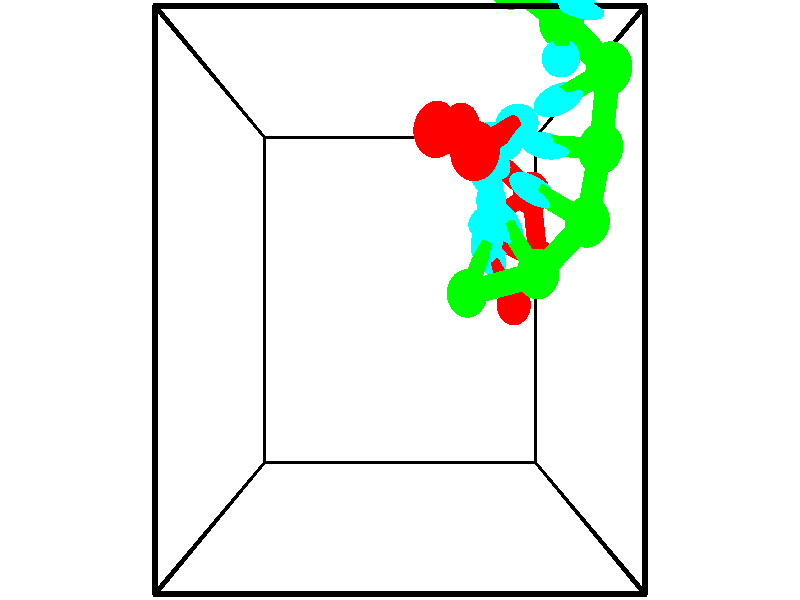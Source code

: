 // switches for output
#declare DRAW_BASES = 1; // possible values are 0, 1; only relevant for DNA ribbons
#declare DRAW_BASES_TYPE = 3; // possible values are 1, 2, 3; only relevant for DNA ribbons
#declare DRAW_FOG = 0; // set to 1 to enable fog

#include "colors.inc"

#include "transforms.inc"
background { rgb <1, 1, 1>}

#default {
   normal{
       ripples 0.25
       frequency 0.20
       turbulence 0.2
       lambda 5
   }
	finish {
		phong 0.1
		phong_size 40.
	}
}

// original window dimensions: 1024x640


// camera settings

camera {
	sky <-0, 1, 0>
	up <-0, 1, 0>
	right 1.6 * <1, 0, 0>
	location <2.5, 2.5, 11.1562>
	look_at <2.5, 2.5, 2.5>
	direction <0, 0, -8.6562>
	angle 67.0682
}


# declare cpy_camera_pos = <2.5, 2.5, 11.1562>;
# if (DRAW_FOG = 1)
fog {
	fog_type 2
	up vnormalize(cpy_camera_pos)
	color rgbt<1,1,1,0.3>
	distance 1e-5
	fog_alt 3e-3
	fog_offset 4
}
# end


// LIGHTS

# declare lum = 6;
global_settings {
	ambient_light rgb lum * <0.05, 0.05, 0.05>
	max_trace_level 15
}# declare cpy_direct_light_amount = 0.25;
light_source
{	1000 * <-1, -1, 1>,
	rgb lum * cpy_direct_light_amount
	parallel
}

light_source
{	1000 * <1, 1, -1>,
	rgb lum * cpy_direct_light_amount
	parallel
}

// strand 0

// nucleotide -1

// particle -1
sphere {
	<4.194384, 2.435839, 2.158806> 0.250000
	pigment { color rgbt <1,0,0,0> }
	no_shadow
}
cylinder {
	<4.022079, 2.778925, 2.046541>,  <3.918697, 2.984776, 1.979182>, 0.100000
	pigment { color rgbt <1,0,0,0> }
	no_shadow
}
cylinder {
	<4.022079, 2.778925, 2.046541>,  <4.194384, 2.435839, 2.158806>, 0.100000
	pigment { color rgbt <1,0,0,0> }
	no_shadow
}

// particle -1
sphere {
	<4.022079, 2.778925, 2.046541> 0.100000
	pigment { color rgbt <1,0,0,0> }
	no_shadow
}
sphere {
	0, 1
	scale<0.080000,0.200000,0.300000>
	matrix <-0.008856, 0.306961, 0.951681,
		0.902422, 0.412433, -0.124631,
		-0.430762, 0.857714, -0.280661,
		3.892851, 3.036239, 1.962343>
	pigment { color rgbt <0,1,1,0> }
	no_shadow
}
cylinder {
	<4.473685, 2.968473, 2.550208>,  <4.194384, 2.435839, 2.158806>, 0.130000
	pigment { color rgbt <1,0,0,0> }
	no_shadow
}

// nucleotide -1

// particle -1
sphere {
	<4.473685, 2.968473, 2.550208> 0.250000
	pigment { color rgbt <1,0,0,0> }
	no_shadow
}
cylinder {
	<4.121326, 3.118114, 2.434231>,  <3.909911, 3.207900, 2.364645>, 0.100000
	pigment { color rgbt <1,0,0,0> }
	no_shadow
}
cylinder {
	<4.121326, 3.118114, 2.434231>,  <4.473685, 2.968473, 2.550208>, 0.100000
	pigment { color rgbt <1,0,0,0> }
	no_shadow
}

// particle -1
sphere {
	<4.121326, 3.118114, 2.434231> 0.100000
	pigment { color rgbt <1,0,0,0> }
	no_shadow
}
sphere {
	0, 1
	scale<0.080000,0.200000,0.300000>
	matrix <-0.106960, 0.439396, 0.891903,
		0.461065, 0.816687, -0.347048,
		-0.880897, 0.374104, -0.289943,
		3.857058, 3.230346, 2.347248>
	pigment { color rgbt <0,1,1,0> }
	no_shadow
}
cylinder {
	<4.347587, 3.748405, 2.671062>,  <4.473685, 2.968473, 2.550208>, 0.130000
	pigment { color rgbt <1,0,0,0> }
	no_shadow
}

// nucleotide -1

// particle -1
sphere {
	<4.347587, 3.748405, 2.671062> 0.250000
	pigment { color rgbt <1,0,0,0> }
	no_shadow
}
cylinder {
	<3.993793, 3.570169, 2.726397>,  <3.781517, 3.463228, 2.759597>, 0.100000
	pigment { color rgbt <1,0,0,0> }
	no_shadow
}
cylinder {
	<3.993793, 3.570169, 2.726397>,  <4.347587, 3.748405, 2.671062>, 0.100000
	pigment { color rgbt <1,0,0,0> }
	no_shadow
}

// particle -1
sphere {
	<3.993793, 3.570169, 2.726397> 0.100000
	pigment { color rgbt <1,0,0,0> }
	no_shadow
}
sphere {
	0, 1
	scale<0.080000,0.200000,0.300000>
	matrix <-0.087702, 0.449993, 0.888715,
		-0.458253, 0.773922, -0.437091,
		-0.884484, -0.445590, 0.138336,
		3.728448, 3.436492, 2.767898>
	pigment { color rgbt <0,1,1,0> }
	no_shadow
}
cylinder {
	<3.754140, 4.201157, 2.684221>,  <4.347587, 3.748405, 2.671062>, 0.130000
	pigment { color rgbt <1,0,0,0> }
	no_shadow
}

// nucleotide -1

// particle -1
sphere {
	<3.754140, 4.201157, 2.684221> 0.250000
	pigment { color rgbt <1,0,0,0> }
	no_shadow
}
cylinder {
	<3.737576, 3.861290, 2.894497>,  <3.727637, 3.657370, 3.020663>, 0.100000
	pigment { color rgbt <1,0,0,0> }
	no_shadow
}
cylinder {
	<3.737576, 3.861290, 2.894497>,  <3.754140, 4.201157, 2.684221>, 0.100000
	pigment { color rgbt <1,0,0,0> }
	no_shadow
}

// particle -1
sphere {
	<3.737576, 3.861290, 2.894497> 0.100000
	pigment { color rgbt <1,0,0,0> }
	no_shadow
}
sphere {
	0, 1
	scale<0.080000,0.200000,0.300000>
	matrix <-0.038762, 0.527113, 0.848911,
		-0.998390, 0.014778, -0.054764,
		-0.041412, -0.849667, 0.525691,
		3.725152, 3.606390, 3.052204>
	pigment { color rgbt <0,1,1,0> }
	no_shadow
}
cylinder {
	<3.296379, 4.401468, 3.223447>,  <3.754140, 4.201157, 2.684221>, 0.130000
	pigment { color rgbt <1,0,0,0> }
	no_shadow
}

// nucleotide -1

// particle -1
sphere {
	<3.296379, 4.401468, 3.223447> 0.250000
	pigment { color rgbt <1,0,0,0> }
	no_shadow
}
cylinder {
	<3.459469, 4.069489, 3.375734>,  <3.557323, 3.870301, 3.467107>, 0.100000
	pigment { color rgbt <1,0,0,0> }
	no_shadow
}
cylinder {
	<3.459469, 4.069489, 3.375734>,  <3.296379, 4.401468, 3.223447>, 0.100000
	pigment { color rgbt <1,0,0,0> }
	no_shadow
}

// particle -1
sphere {
	<3.459469, 4.069489, 3.375734> 0.100000
	pigment { color rgbt <1,0,0,0> }
	no_shadow
}
sphere {
	0, 1
	scale<0.080000,0.200000,0.300000>
	matrix <0.118488, 0.461512, 0.879186,
		-0.905385, -0.313354, 0.286508,
		0.407724, -0.829949, 0.380717,
		3.581786, 3.820504, 3.489949>
	pigment { color rgbt <0,1,1,0> }
	no_shadow
}
cylinder {
	<2.948945, 4.262904, 3.807466>,  <3.296379, 4.401468, 3.223447>, 0.130000
	pigment { color rgbt <1,0,0,0> }
	no_shadow
}

// nucleotide -1

// particle -1
sphere {
	<2.948945, 4.262904, 3.807466> 0.250000
	pigment { color rgbt <1,0,0,0> }
	no_shadow
}
cylinder {
	<3.293701, 4.064466, 3.849483>,  <3.500555, 3.945404, 3.874694>, 0.100000
	pigment { color rgbt <1,0,0,0> }
	no_shadow
}
cylinder {
	<3.293701, 4.064466, 3.849483>,  <2.948945, 4.262904, 3.807466>, 0.100000
	pigment { color rgbt <1,0,0,0> }
	no_shadow
}

// particle -1
sphere {
	<3.293701, 4.064466, 3.849483> 0.100000
	pigment { color rgbt <1,0,0,0> }
	no_shadow
}
sphere {
	0, 1
	scale<0.080000,0.200000,0.300000>
	matrix <0.065266, 0.313950, 0.947194,
		-0.502875, -0.809522, 0.302969,
		0.861891, -0.496094, 0.105043,
		3.552269, 3.915638, 3.880996>
	pigment { color rgbt <0,1,1,0> }
	no_shadow
}
cylinder {
	<2.897728, 4.064367, 4.474621>,  <2.948945, 4.262904, 3.807466>, 0.130000
	pigment { color rgbt <1,0,0,0> }
	no_shadow
}

// nucleotide -1

// particle -1
sphere {
	<2.897728, 4.064367, 4.474621> 0.250000
	pigment { color rgbt <1,0,0,0> }
	no_shadow
}
cylinder {
	<3.290401, 4.021873, 4.411360>,  <3.526005, 3.996377, 4.373403>, 0.100000
	pigment { color rgbt <1,0,0,0> }
	no_shadow
}
cylinder {
	<3.290401, 4.021873, 4.411360>,  <2.897728, 4.064367, 4.474621>, 0.100000
	pigment { color rgbt <1,0,0,0> }
	no_shadow
}

// particle -1
sphere {
	<3.290401, 4.021873, 4.411360> 0.100000
	pigment { color rgbt <1,0,0,0> }
	no_shadow
}
sphere {
	0, 1
	scale<0.080000,0.200000,0.300000>
	matrix <0.185537, 0.344429, 0.920296,
		-0.043295, -0.932782, 0.357830,
		0.981683, -0.106235, -0.158154,
		3.584906, 3.990003, 4.363914>
	pigment { color rgbt <0,1,1,0> }
	no_shadow
}
cylinder {
	<3.258478, 3.757425, 5.037830>,  <2.897728, 4.064367, 4.474621>, 0.130000
	pigment { color rgbt <1,0,0,0> }
	no_shadow
}

// nucleotide -1

// particle -1
sphere {
	<3.258478, 3.757425, 5.037830> 0.250000
	pigment { color rgbt <1,0,0,0> }
	no_shadow
}
cylinder {
	<3.545429, 3.942297, 4.829309>,  <3.717600, 4.053220, 4.704197>, 0.100000
	pigment { color rgbt <1,0,0,0> }
	no_shadow
}
cylinder {
	<3.545429, 3.942297, 4.829309>,  <3.258478, 3.757425, 5.037830>, 0.100000
	pigment { color rgbt <1,0,0,0> }
	no_shadow
}

// particle -1
sphere {
	<3.545429, 3.942297, 4.829309> 0.100000
	pigment { color rgbt <1,0,0,0> }
	no_shadow
}
sphere {
	0, 1
	scale<0.080000,0.200000,0.300000>
	matrix <0.290311, 0.481889, 0.826742,
		0.633314, -0.744427, 0.211521,
		0.717379, 0.462181, -0.521302,
		3.760643, 4.080951, 4.672919>
	pigment { color rgbt <0,1,1,0> }
	no_shadow
}
// strand 1

// nucleotide -1

// particle -1
sphere {
	<3.779969, 5.110828, 5.565042> 0.250000
	pigment { color rgbt <0,1,0,0> }
	no_shadow
}
cylinder {
	<4.128792, 5.190029, 5.386017>,  <4.338085, 5.237550, 5.278602>, 0.100000
	pigment { color rgbt <0,1,0,0> }
	no_shadow
}
cylinder {
	<4.128792, 5.190029, 5.386017>,  <3.779969, 5.110828, 5.565042>, 0.100000
	pigment { color rgbt <0,1,0,0> }
	no_shadow
}

// particle -1
sphere {
	<4.128792, 5.190029, 5.386017> 0.100000
	pigment { color rgbt <0,1,0,0> }
	no_shadow
}
sphere {
	0, 1
	scale<0.080000,0.200000,0.300000>
	matrix <-0.215395, -0.665891, -0.714279,
		-0.439458, 0.719294, -0.538046,
		0.872056, 0.198003, -0.447563,
		4.390409, 5.249430, 5.251748>
	pigment { color rgbt <0,1,1,0> }
	no_shadow
}
cylinder {
	<3.684654, 5.318102, 4.795928>,  <3.779969, 5.110828, 5.565042>, 0.130000
	pigment { color rgbt <0,1,0,0> }
	no_shadow
}

// nucleotide -1

// particle -1
sphere {
	<3.684654, 5.318102, 4.795928> 0.250000
	pigment { color rgbt <0,1,0,0> }
	no_shadow
}
cylinder {
	<4.044212, 5.160793, 4.873205>,  <4.259947, 5.066408, 4.919571>, 0.100000
	pigment { color rgbt <0,1,0,0> }
	no_shadow
}
cylinder {
	<4.044212, 5.160793, 4.873205>,  <3.684654, 5.318102, 4.795928>, 0.100000
	pigment { color rgbt <0,1,0,0> }
	no_shadow
}

// particle -1
sphere {
	<4.044212, 5.160793, 4.873205> 0.100000
	pigment { color rgbt <0,1,0,0> }
	no_shadow
}
sphere {
	0, 1
	scale<0.080000,0.200000,0.300000>
	matrix <-0.162586, -0.708812, -0.686405,
		0.406882, 0.585595, -0.701088,
		0.898895, -0.393273, 0.193193,
		4.313881, 5.042811, 4.931163>
	pigment { color rgbt <0,1,1,0> }
	no_shadow
}
cylinder {
	<4.349087, 5.176702, 4.243624>,  <3.684654, 5.318102, 4.795928>, 0.130000
	pigment { color rgbt <0,1,0,0> }
	no_shadow
}

// nucleotide -1

// particle -1
sphere {
	<4.349087, 5.176702, 4.243624> 0.250000
	pigment { color rgbt <0,1,0,0> }
	no_shadow
}
cylinder {
	<4.275757, 4.881836, 4.503771>,  <4.231759, 4.704916, 4.659859>, 0.100000
	pigment { color rgbt <0,1,0,0> }
	no_shadow
}
cylinder {
	<4.275757, 4.881836, 4.503771>,  <4.349087, 5.176702, 4.243624>, 0.100000
	pigment { color rgbt <0,1,0,0> }
	no_shadow
}

// particle -1
sphere {
	<4.275757, 4.881836, 4.503771> 0.100000
	pigment { color rgbt <0,1,0,0> }
	no_shadow
}
sphere {
	0, 1
	scale<0.080000,0.200000,0.300000>
	matrix <0.091423, -0.671497, -0.735346,
		0.978792, -0.075350, 0.190497,
		-0.183326, -0.737167, 0.650367,
		4.220759, 4.660686, 4.698881>
	pigment { color rgbt <0,1,1,0> }
	no_shadow
}
cylinder {
	<4.861350, 4.675756, 4.322169>,  <4.349087, 5.176702, 4.243624>, 0.130000
	pigment { color rgbt <0,1,0,0> }
	no_shadow
}

// nucleotide -1

// particle -1
sphere {
	<4.861350, 4.675756, 4.322169> 0.250000
	pigment { color rgbt <0,1,0,0> }
	no_shadow
}
cylinder {
	<4.515320, 4.492374, 4.403622>,  <4.307702, 4.382346, 4.452493>, 0.100000
	pigment { color rgbt <0,1,0,0> }
	no_shadow
}
cylinder {
	<4.515320, 4.492374, 4.403622>,  <4.861350, 4.675756, 4.322169>, 0.100000
	pigment { color rgbt <0,1,0,0> }
	no_shadow
}

// particle -1
sphere {
	<4.515320, 4.492374, 4.403622> 0.100000
	pigment { color rgbt <0,1,0,0> }
	no_shadow
}
sphere {
	0, 1
	scale<0.080000,0.200000,0.300000>
	matrix <0.166050, -0.644744, -0.746145,
		0.473362, -0.611658, 0.633879,
		-0.865075, -0.458453, 0.203632,
		4.255797, 4.354838, 4.464711>
	pigment { color rgbt <0,1,1,0> }
	no_shadow
}
cylinder {
	<4.843065, 3.975298, 4.099867>,  <4.861350, 4.675756, 4.322169>, 0.130000
	pigment { color rgbt <0,1,0,0> }
	no_shadow
}

// nucleotide -1

// particle -1
sphere {
	<4.843065, 3.975298, 4.099867> 0.250000
	pigment { color rgbt <0,1,0,0> }
	no_shadow
}
cylinder {
	<4.454239, 3.971722, 4.193684>,  <4.220943, 3.969576, 4.249973>, 0.100000
	pigment { color rgbt <0,1,0,0> }
	no_shadow
}
cylinder {
	<4.454239, 3.971722, 4.193684>,  <4.843065, 3.975298, 4.099867>, 0.100000
	pigment { color rgbt <0,1,0,0> }
	no_shadow
}

// particle -1
sphere {
	<4.454239, 3.971722, 4.193684> 0.100000
	pigment { color rgbt <0,1,0,0> }
	no_shadow
}
sphere {
	0, 1
	scale<0.080000,0.200000,0.300000>
	matrix <-0.158482, -0.712074, -0.683984,
		0.173125, -0.702047, 0.690766,
		-0.972065, -0.008941, 0.234540,
		4.162619, 3.969039, 4.264046>
	pigment { color rgbt <0,1,1,0> }
	no_shadow
}
cylinder {
	<4.679223, 3.258686, 4.126371>,  <4.843065, 3.975298, 4.099867>, 0.130000
	pigment { color rgbt <0,1,0,0> }
	no_shadow
}

// nucleotide -1

// particle -1
sphere {
	<4.679223, 3.258686, 4.126371> 0.250000
	pigment { color rgbt <0,1,0,0> }
	no_shadow
}
cylinder {
	<4.334579, 3.447651, 4.052122>,  <4.127793, 3.561030, 4.007573>, 0.100000
	pigment { color rgbt <0,1,0,0> }
	no_shadow
}
cylinder {
	<4.334579, 3.447651, 4.052122>,  <4.679223, 3.258686, 4.126371>, 0.100000
	pigment { color rgbt <0,1,0,0> }
	no_shadow
}

// particle -1
sphere {
	<4.334579, 3.447651, 4.052122> 0.100000
	pigment { color rgbt <0,1,0,0> }
	no_shadow
}
sphere {
	0, 1
	scale<0.080000,0.200000,0.300000>
	matrix <-0.189939, -0.639227, -0.745193,
		-0.470693, -0.606808, 0.640493,
		-0.861610, 0.472412, -0.185623,
		4.076097, 3.589375, 3.996435>
	pigment { color rgbt <0,1,1,0> }
	no_shadow
}
cylinder {
	<4.136948, 2.756437, 3.973819>,  <4.679223, 3.258686, 4.126371>, 0.130000
	pigment { color rgbt <0,1,0,0> }
	no_shadow
}

// nucleotide -1

// particle -1
sphere {
	<4.136948, 2.756437, 3.973819> 0.250000
	pigment { color rgbt <0,1,0,0> }
	no_shadow
}
cylinder {
	<3.938011, 3.068035, 3.821075>,  <3.818649, 3.254994, 3.729429>, 0.100000
	pigment { color rgbt <0,1,0,0> }
	no_shadow
}
cylinder {
	<3.938011, 3.068035, 3.821075>,  <4.136948, 2.756437, 3.973819>, 0.100000
	pigment { color rgbt <0,1,0,0> }
	no_shadow
}

// particle -1
sphere {
	<3.938011, 3.068035, 3.821075> 0.100000
	pigment { color rgbt <0,1,0,0> }
	no_shadow
}
sphere {
	0, 1
	scale<0.080000,0.200000,0.300000>
	matrix <-0.230950, -0.543154, -0.807246,
		-0.836250, -0.313286, 0.450042,
		-0.497341, 0.778997, -0.381859,
		3.788809, 3.301734, 3.706518>
	pigment { color rgbt <0,1,1,0> }
	no_shadow
}
cylinder {
	<3.330223, 2.567521, 3.690664>,  <4.136948, 2.756437, 3.973819>, 0.130000
	pigment { color rgbt <0,1,0,0> }
	no_shadow
}

// nucleotide -1

// particle -1
sphere {
	<3.330223, 2.567521, 3.690664> 0.250000
	pigment { color rgbt <0,1,0,0> }
	no_shadow
}
cylinder {
	<3.495590, 2.888332, 3.518229>,  <3.594810, 3.080819, 3.414767>, 0.100000
	pigment { color rgbt <0,1,0,0> }
	no_shadow
}
cylinder {
	<3.495590, 2.888332, 3.518229>,  <3.330223, 2.567521, 3.690664>, 0.100000
	pigment { color rgbt <0,1,0,0> }
	no_shadow
}

// particle -1
sphere {
	<3.495590, 2.888332, 3.518229> 0.100000
	pigment { color rgbt <0,1,0,0> }
	no_shadow
}
sphere {
	0, 1
	scale<0.080000,0.200000,0.300000>
	matrix <-0.148446, -0.407741, -0.900950,
		-0.898359, 0.436463, -0.049509,
		0.413418, 0.802027, -0.431089,
		3.619616, 3.128941, 3.388902>
	pigment { color rgbt <0,1,1,0> }
	no_shadow
}
// box output
cylinder {
	<0.000000, 0.000000, 0.000000>,  <5.000000, 0.000000, 0.000000>, 0.025000
	pigment { color rgbt <0,0,0,0> }
	no_shadow
}
cylinder {
	<0.000000, 0.000000, 0.000000>,  <0.000000, 5.000000, 0.000000>, 0.025000
	pigment { color rgbt <0,0,0,0> }
	no_shadow
}
cylinder {
	<0.000000, 0.000000, 0.000000>,  <0.000000, 0.000000, 5.000000>, 0.025000
	pigment { color rgbt <0,0,0,0> }
	no_shadow
}
cylinder {
	<5.000000, 5.000000, 5.000000>,  <0.000000, 5.000000, 5.000000>, 0.025000
	pigment { color rgbt <0,0,0,0> }
	no_shadow
}
cylinder {
	<5.000000, 5.000000, 5.000000>,  <5.000000, 0.000000, 5.000000>, 0.025000
	pigment { color rgbt <0,0,0,0> }
	no_shadow
}
cylinder {
	<5.000000, 5.000000, 5.000000>,  <5.000000, 5.000000, 0.000000>, 0.025000
	pigment { color rgbt <0,0,0,0> }
	no_shadow
}
cylinder {
	<0.000000, 0.000000, 5.000000>,  <0.000000, 5.000000, 5.000000>, 0.025000
	pigment { color rgbt <0,0,0,0> }
	no_shadow
}
cylinder {
	<0.000000, 0.000000, 5.000000>,  <5.000000, 0.000000, 5.000000>, 0.025000
	pigment { color rgbt <0,0,0,0> }
	no_shadow
}
cylinder {
	<5.000000, 5.000000, 0.000000>,  <0.000000, 5.000000, 0.000000>, 0.025000
	pigment { color rgbt <0,0,0,0> }
	no_shadow
}
cylinder {
	<5.000000, 5.000000, 0.000000>,  <5.000000, 0.000000, 0.000000>, 0.025000
	pigment { color rgbt <0,0,0,0> }
	no_shadow
}
cylinder {
	<5.000000, 0.000000, 5.000000>,  <5.000000, 0.000000, 0.000000>, 0.025000
	pigment { color rgbt <0,0,0,0> }
	no_shadow
}
cylinder {
	<0.000000, 5.000000, 0.000000>,  <0.000000, 5.000000, 5.000000>, 0.025000
	pigment { color rgbt <0,0,0,0> }
	no_shadow
}
// end of box output
